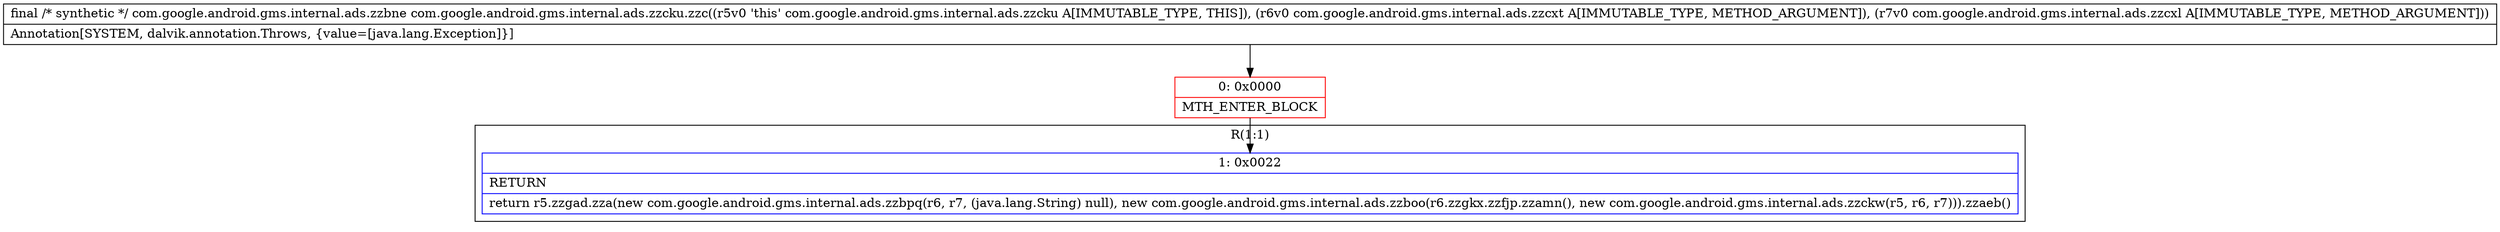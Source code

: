 digraph "CFG forcom.google.android.gms.internal.ads.zzcku.zzc(Lcom\/google\/android\/gms\/internal\/ads\/zzcxt;Lcom\/google\/android\/gms\/internal\/ads\/zzcxl;)Lcom\/google\/android\/gms\/internal\/ads\/zzbne;" {
subgraph cluster_Region_1670518457 {
label = "R(1:1)";
node [shape=record,color=blue];
Node_1 [shape=record,label="{1\:\ 0x0022|RETURN\l|return r5.zzgad.zza(new com.google.android.gms.internal.ads.zzbpq(r6, r7, (java.lang.String) null), new com.google.android.gms.internal.ads.zzboo(r6.zzgkx.zzfjp.zzamn(), new com.google.android.gms.internal.ads.zzckw(r5, r6, r7))).zzaeb()\l}"];
}
Node_0 [shape=record,color=red,label="{0\:\ 0x0000|MTH_ENTER_BLOCK\l}"];
MethodNode[shape=record,label="{final \/* synthetic *\/ com.google.android.gms.internal.ads.zzbne com.google.android.gms.internal.ads.zzcku.zzc((r5v0 'this' com.google.android.gms.internal.ads.zzcku A[IMMUTABLE_TYPE, THIS]), (r6v0 com.google.android.gms.internal.ads.zzcxt A[IMMUTABLE_TYPE, METHOD_ARGUMENT]), (r7v0 com.google.android.gms.internal.ads.zzcxl A[IMMUTABLE_TYPE, METHOD_ARGUMENT]))  | Annotation[SYSTEM, dalvik.annotation.Throws, \{value=[java.lang.Exception]\}]\l}"];
MethodNode -> Node_0;
Node_0 -> Node_1;
}

